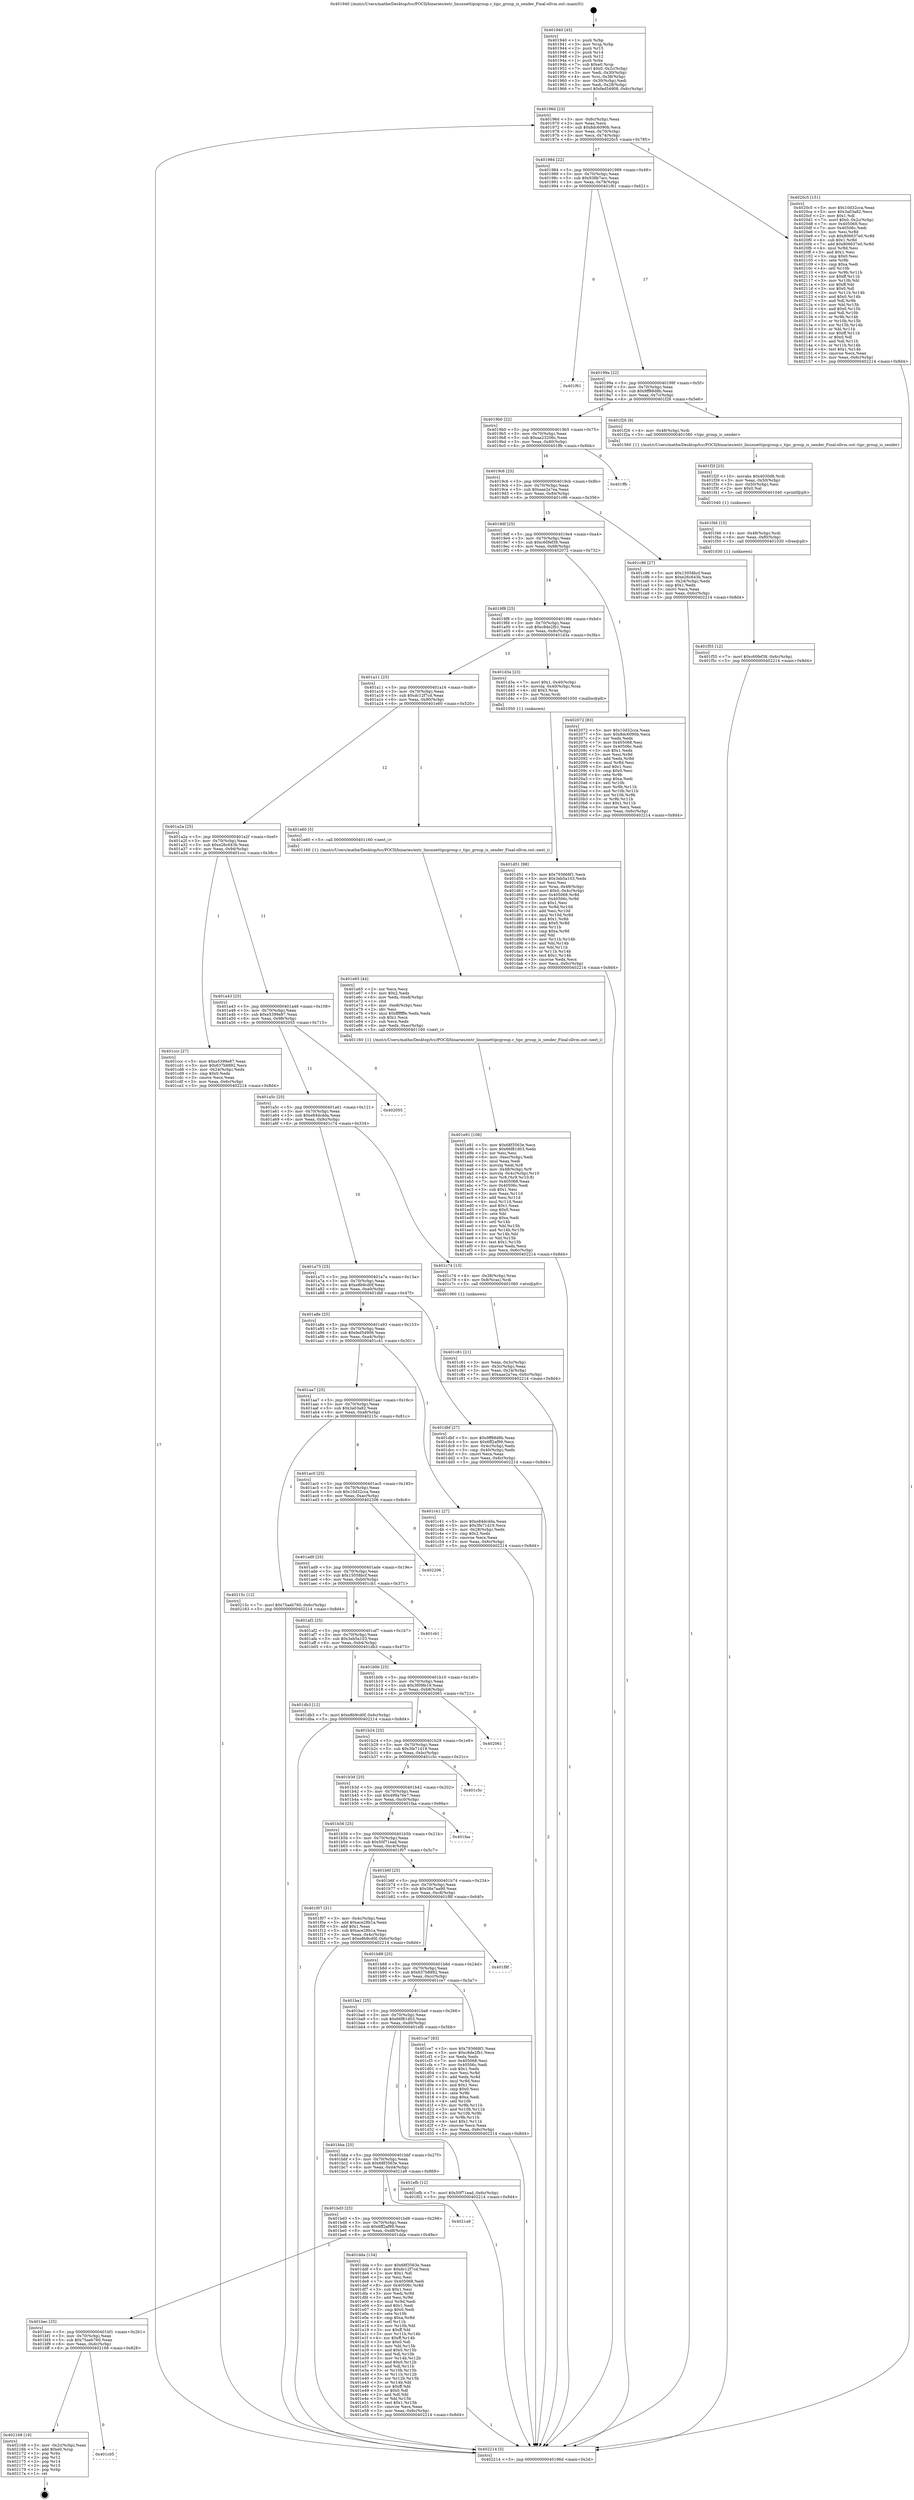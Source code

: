 digraph "0x401940" {
  label = "0x401940 (/mnt/c/Users/mathe/Desktop/tcc/POCII/binaries/extr_linuxnettipcgroup.c_tipc_group_is_sender_Final-ollvm.out::main(0))"
  labelloc = "t"
  node[shape=record]

  Entry [label="",width=0.3,height=0.3,shape=circle,fillcolor=black,style=filled]
  "0x40196d" [label="{
     0x40196d [23]\l
     | [instrs]\l
     &nbsp;&nbsp;0x40196d \<+3\>: mov -0x6c(%rbp),%eax\l
     &nbsp;&nbsp;0x401970 \<+2\>: mov %eax,%ecx\l
     &nbsp;&nbsp;0x401972 \<+6\>: sub $0x8dc6090b,%ecx\l
     &nbsp;&nbsp;0x401978 \<+3\>: mov %eax,-0x70(%rbp)\l
     &nbsp;&nbsp;0x40197b \<+3\>: mov %ecx,-0x74(%rbp)\l
     &nbsp;&nbsp;0x40197e \<+6\>: je 00000000004020c5 \<main+0x785\>\l
  }"]
  "0x4020c5" [label="{
     0x4020c5 [151]\l
     | [instrs]\l
     &nbsp;&nbsp;0x4020c5 \<+5\>: mov $0x10d32cca,%eax\l
     &nbsp;&nbsp;0x4020ca \<+5\>: mov $0x3a03a82,%ecx\l
     &nbsp;&nbsp;0x4020cf \<+2\>: mov $0x1,%dl\l
     &nbsp;&nbsp;0x4020d1 \<+7\>: movl $0x0,-0x2c(%rbp)\l
     &nbsp;&nbsp;0x4020d8 \<+7\>: mov 0x405068,%esi\l
     &nbsp;&nbsp;0x4020df \<+7\>: mov 0x40506c,%edi\l
     &nbsp;&nbsp;0x4020e6 \<+3\>: mov %esi,%r8d\l
     &nbsp;&nbsp;0x4020e9 \<+7\>: sub $0x806637e0,%r8d\l
     &nbsp;&nbsp;0x4020f0 \<+4\>: sub $0x1,%r8d\l
     &nbsp;&nbsp;0x4020f4 \<+7\>: add $0x806637e0,%r8d\l
     &nbsp;&nbsp;0x4020fb \<+4\>: imul %r8d,%esi\l
     &nbsp;&nbsp;0x4020ff \<+3\>: and $0x1,%esi\l
     &nbsp;&nbsp;0x402102 \<+3\>: cmp $0x0,%esi\l
     &nbsp;&nbsp;0x402105 \<+4\>: sete %r9b\l
     &nbsp;&nbsp;0x402109 \<+3\>: cmp $0xa,%edi\l
     &nbsp;&nbsp;0x40210c \<+4\>: setl %r10b\l
     &nbsp;&nbsp;0x402110 \<+3\>: mov %r9b,%r11b\l
     &nbsp;&nbsp;0x402113 \<+4\>: xor $0xff,%r11b\l
     &nbsp;&nbsp;0x402117 \<+3\>: mov %r10b,%bl\l
     &nbsp;&nbsp;0x40211a \<+3\>: xor $0xff,%bl\l
     &nbsp;&nbsp;0x40211d \<+3\>: xor $0x0,%dl\l
     &nbsp;&nbsp;0x402120 \<+3\>: mov %r11b,%r14b\l
     &nbsp;&nbsp;0x402123 \<+4\>: and $0x0,%r14b\l
     &nbsp;&nbsp;0x402127 \<+3\>: and %dl,%r9b\l
     &nbsp;&nbsp;0x40212a \<+3\>: mov %bl,%r15b\l
     &nbsp;&nbsp;0x40212d \<+4\>: and $0x0,%r15b\l
     &nbsp;&nbsp;0x402131 \<+3\>: and %dl,%r10b\l
     &nbsp;&nbsp;0x402134 \<+3\>: or %r9b,%r14b\l
     &nbsp;&nbsp;0x402137 \<+3\>: or %r10b,%r15b\l
     &nbsp;&nbsp;0x40213a \<+3\>: xor %r15b,%r14b\l
     &nbsp;&nbsp;0x40213d \<+3\>: or %bl,%r11b\l
     &nbsp;&nbsp;0x402140 \<+4\>: xor $0xff,%r11b\l
     &nbsp;&nbsp;0x402144 \<+3\>: or $0x0,%dl\l
     &nbsp;&nbsp;0x402147 \<+3\>: and %dl,%r11b\l
     &nbsp;&nbsp;0x40214a \<+3\>: or %r11b,%r14b\l
     &nbsp;&nbsp;0x40214d \<+4\>: test $0x1,%r14b\l
     &nbsp;&nbsp;0x402151 \<+3\>: cmovne %ecx,%eax\l
     &nbsp;&nbsp;0x402154 \<+3\>: mov %eax,-0x6c(%rbp)\l
     &nbsp;&nbsp;0x402157 \<+5\>: jmp 0000000000402214 \<main+0x8d4\>\l
  }"]
  "0x401984" [label="{
     0x401984 [22]\l
     | [instrs]\l
     &nbsp;&nbsp;0x401984 \<+5\>: jmp 0000000000401989 \<main+0x49\>\l
     &nbsp;&nbsp;0x401989 \<+3\>: mov -0x70(%rbp),%eax\l
     &nbsp;&nbsp;0x40198c \<+5\>: sub $0x938b7acc,%eax\l
     &nbsp;&nbsp;0x401991 \<+3\>: mov %eax,-0x78(%rbp)\l
     &nbsp;&nbsp;0x401994 \<+6\>: je 0000000000401f61 \<main+0x621\>\l
  }"]
  Exit [label="",width=0.3,height=0.3,shape=circle,fillcolor=black,style=filled,peripheries=2]
  "0x401f61" [label="{
     0x401f61\l
  }", style=dashed]
  "0x40199a" [label="{
     0x40199a [22]\l
     | [instrs]\l
     &nbsp;&nbsp;0x40199a \<+5\>: jmp 000000000040199f \<main+0x5f\>\l
     &nbsp;&nbsp;0x40199f \<+3\>: mov -0x70(%rbp),%eax\l
     &nbsp;&nbsp;0x4019a2 \<+5\>: sub $0x9ff88d8b,%eax\l
     &nbsp;&nbsp;0x4019a7 \<+3\>: mov %eax,-0x7c(%rbp)\l
     &nbsp;&nbsp;0x4019aa \<+6\>: je 0000000000401f26 \<main+0x5e6\>\l
  }"]
  "0x401c05" [label="{
     0x401c05\l
  }", style=dashed]
  "0x401f26" [label="{
     0x401f26 [9]\l
     | [instrs]\l
     &nbsp;&nbsp;0x401f26 \<+4\>: mov -0x48(%rbp),%rdi\l
     &nbsp;&nbsp;0x401f2a \<+5\>: call 0000000000401560 \<tipc_group_is_sender\>\l
     | [calls]\l
     &nbsp;&nbsp;0x401560 \{1\} (/mnt/c/Users/mathe/Desktop/tcc/POCII/binaries/extr_linuxnettipcgroup.c_tipc_group_is_sender_Final-ollvm.out::tipc_group_is_sender)\l
  }"]
  "0x4019b0" [label="{
     0x4019b0 [22]\l
     | [instrs]\l
     &nbsp;&nbsp;0x4019b0 \<+5\>: jmp 00000000004019b5 \<main+0x75\>\l
     &nbsp;&nbsp;0x4019b5 \<+3\>: mov -0x70(%rbp),%eax\l
     &nbsp;&nbsp;0x4019b8 \<+5\>: sub $0xaa23206c,%eax\l
     &nbsp;&nbsp;0x4019bd \<+3\>: mov %eax,-0x80(%rbp)\l
     &nbsp;&nbsp;0x4019c0 \<+6\>: je 0000000000401ffb \<main+0x6bb\>\l
  }"]
  "0x402168" [label="{
     0x402168 [19]\l
     | [instrs]\l
     &nbsp;&nbsp;0x402168 \<+3\>: mov -0x2c(%rbp),%eax\l
     &nbsp;&nbsp;0x40216b \<+7\>: add $0xe0,%rsp\l
     &nbsp;&nbsp;0x402172 \<+1\>: pop %rbx\l
     &nbsp;&nbsp;0x402173 \<+2\>: pop %r12\l
     &nbsp;&nbsp;0x402175 \<+2\>: pop %r14\l
     &nbsp;&nbsp;0x402177 \<+2\>: pop %r15\l
     &nbsp;&nbsp;0x402179 \<+1\>: pop %rbp\l
     &nbsp;&nbsp;0x40217a \<+1\>: ret\l
  }"]
  "0x401ffb" [label="{
     0x401ffb\l
  }", style=dashed]
  "0x4019c6" [label="{
     0x4019c6 [25]\l
     | [instrs]\l
     &nbsp;&nbsp;0x4019c6 \<+5\>: jmp 00000000004019cb \<main+0x8b\>\l
     &nbsp;&nbsp;0x4019cb \<+3\>: mov -0x70(%rbp),%eax\l
     &nbsp;&nbsp;0x4019ce \<+5\>: sub $0xaae2a7ea,%eax\l
     &nbsp;&nbsp;0x4019d3 \<+6\>: mov %eax,-0x84(%rbp)\l
     &nbsp;&nbsp;0x4019d9 \<+6\>: je 0000000000401c96 \<main+0x356\>\l
  }"]
  "0x401f55" [label="{
     0x401f55 [12]\l
     | [instrs]\l
     &nbsp;&nbsp;0x401f55 \<+7\>: movl $0xc60fef38,-0x6c(%rbp)\l
     &nbsp;&nbsp;0x401f5c \<+5\>: jmp 0000000000402214 \<main+0x8d4\>\l
  }"]
  "0x401c96" [label="{
     0x401c96 [27]\l
     | [instrs]\l
     &nbsp;&nbsp;0x401c96 \<+5\>: mov $0x15058bcf,%eax\l
     &nbsp;&nbsp;0x401c9b \<+5\>: mov $0xe26c643b,%ecx\l
     &nbsp;&nbsp;0x401ca0 \<+3\>: mov -0x24(%rbp),%edx\l
     &nbsp;&nbsp;0x401ca3 \<+3\>: cmp $0x1,%edx\l
     &nbsp;&nbsp;0x401ca6 \<+3\>: cmovl %ecx,%eax\l
     &nbsp;&nbsp;0x401ca9 \<+3\>: mov %eax,-0x6c(%rbp)\l
     &nbsp;&nbsp;0x401cac \<+5\>: jmp 0000000000402214 \<main+0x8d4\>\l
  }"]
  "0x4019df" [label="{
     0x4019df [25]\l
     | [instrs]\l
     &nbsp;&nbsp;0x4019df \<+5\>: jmp 00000000004019e4 \<main+0xa4\>\l
     &nbsp;&nbsp;0x4019e4 \<+3\>: mov -0x70(%rbp),%eax\l
     &nbsp;&nbsp;0x4019e7 \<+5\>: sub $0xc60fef38,%eax\l
     &nbsp;&nbsp;0x4019ec \<+6\>: mov %eax,-0x88(%rbp)\l
     &nbsp;&nbsp;0x4019f2 \<+6\>: je 0000000000402072 \<main+0x732\>\l
  }"]
  "0x401f46" [label="{
     0x401f46 [15]\l
     | [instrs]\l
     &nbsp;&nbsp;0x401f46 \<+4\>: mov -0x48(%rbp),%rdi\l
     &nbsp;&nbsp;0x401f4a \<+6\>: mov %eax,-0xf0(%rbp)\l
     &nbsp;&nbsp;0x401f50 \<+5\>: call 0000000000401030 \<free@plt\>\l
     | [calls]\l
     &nbsp;&nbsp;0x401030 \{1\} (unknown)\l
  }"]
  "0x402072" [label="{
     0x402072 [83]\l
     | [instrs]\l
     &nbsp;&nbsp;0x402072 \<+5\>: mov $0x10d32cca,%eax\l
     &nbsp;&nbsp;0x402077 \<+5\>: mov $0x8dc6090b,%ecx\l
     &nbsp;&nbsp;0x40207c \<+2\>: xor %edx,%edx\l
     &nbsp;&nbsp;0x40207e \<+7\>: mov 0x405068,%esi\l
     &nbsp;&nbsp;0x402085 \<+7\>: mov 0x40506c,%edi\l
     &nbsp;&nbsp;0x40208c \<+3\>: sub $0x1,%edx\l
     &nbsp;&nbsp;0x40208f \<+3\>: mov %esi,%r8d\l
     &nbsp;&nbsp;0x402092 \<+3\>: add %edx,%r8d\l
     &nbsp;&nbsp;0x402095 \<+4\>: imul %r8d,%esi\l
     &nbsp;&nbsp;0x402099 \<+3\>: and $0x1,%esi\l
     &nbsp;&nbsp;0x40209c \<+3\>: cmp $0x0,%esi\l
     &nbsp;&nbsp;0x40209f \<+4\>: sete %r9b\l
     &nbsp;&nbsp;0x4020a3 \<+3\>: cmp $0xa,%edi\l
     &nbsp;&nbsp;0x4020a6 \<+4\>: setl %r10b\l
     &nbsp;&nbsp;0x4020aa \<+3\>: mov %r9b,%r11b\l
     &nbsp;&nbsp;0x4020ad \<+3\>: and %r10b,%r11b\l
     &nbsp;&nbsp;0x4020b0 \<+3\>: xor %r10b,%r9b\l
     &nbsp;&nbsp;0x4020b3 \<+3\>: or %r9b,%r11b\l
     &nbsp;&nbsp;0x4020b6 \<+4\>: test $0x1,%r11b\l
     &nbsp;&nbsp;0x4020ba \<+3\>: cmovne %ecx,%eax\l
     &nbsp;&nbsp;0x4020bd \<+3\>: mov %eax,-0x6c(%rbp)\l
     &nbsp;&nbsp;0x4020c0 \<+5\>: jmp 0000000000402214 \<main+0x8d4\>\l
  }"]
  "0x4019f8" [label="{
     0x4019f8 [25]\l
     | [instrs]\l
     &nbsp;&nbsp;0x4019f8 \<+5\>: jmp 00000000004019fd \<main+0xbd\>\l
     &nbsp;&nbsp;0x4019fd \<+3\>: mov -0x70(%rbp),%eax\l
     &nbsp;&nbsp;0x401a00 \<+5\>: sub $0xc8de2fb1,%eax\l
     &nbsp;&nbsp;0x401a05 \<+6\>: mov %eax,-0x8c(%rbp)\l
     &nbsp;&nbsp;0x401a0b \<+6\>: je 0000000000401d3a \<main+0x3fa\>\l
  }"]
  "0x401f2f" [label="{
     0x401f2f [23]\l
     | [instrs]\l
     &nbsp;&nbsp;0x401f2f \<+10\>: movabs $0x4030d6,%rdi\l
     &nbsp;&nbsp;0x401f39 \<+3\>: mov %eax,-0x50(%rbp)\l
     &nbsp;&nbsp;0x401f3c \<+3\>: mov -0x50(%rbp),%esi\l
     &nbsp;&nbsp;0x401f3f \<+2\>: mov $0x0,%al\l
     &nbsp;&nbsp;0x401f41 \<+5\>: call 0000000000401040 \<printf@plt\>\l
     | [calls]\l
     &nbsp;&nbsp;0x401040 \{1\} (unknown)\l
  }"]
  "0x401d3a" [label="{
     0x401d3a [23]\l
     | [instrs]\l
     &nbsp;&nbsp;0x401d3a \<+7\>: movl $0x1,-0x40(%rbp)\l
     &nbsp;&nbsp;0x401d41 \<+4\>: movslq -0x40(%rbp),%rax\l
     &nbsp;&nbsp;0x401d45 \<+4\>: shl $0x3,%rax\l
     &nbsp;&nbsp;0x401d49 \<+3\>: mov %rax,%rdi\l
     &nbsp;&nbsp;0x401d4c \<+5\>: call 0000000000401050 \<malloc@plt\>\l
     | [calls]\l
     &nbsp;&nbsp;0x401050 \{1\} (unknown)\l
  }"]
  "0x401a11" [label="{
     0x401a11 [25]\l
     | [instrs]\l
     &nbsp;&nbsp;0x401a11 \<+5\>: jmp 0000000000401a16 \<main+0xd6\>\l
     &nbsp;&nbsp;0x401a16 \<+3\>: mov -0x70(%rbp),%eax\l
     &nbsp;&nbsp;0x401a19 \<+5\>: sub $0xdc12f7cd,%eax\l
     &nbsp;&nbsp;0x401a1e \<+6\>: mov %eax,-0x90(%rbp)\l
     &nbsp;&nbsp;0x401a24 \<+6\>: je 0000000000401e60 \<main+0x520\>\l
  }"]
  "0x401e91" [label="{
     0x401e91 [106]\l
     | [instrs]\l
     &nbsp;&nbsp;0x401e91 \<+5\>: mov $0x68f3563e,%ecx\l
     &nbsp;&nbsp;0x401e96 \<+5\>: mov $0x66f81d03,%edx\l
     &nbsp;&nbsp;0x401e9b \<+2\>: xor %esi,%esi\l
     &nbsp;&nbsp;0x401e9d \<+6\>: mov -0xec(%rbp),%edi\l
     &nbsp;&nbsp;0x401ea3 \<+3\>: imul %eax,%edi\l
     &nbsp;&nbsp;0x401ea6 \<+3\>: movslq %edi,%r8\l
     &nbsp;&nbsp;0x401ea9 \<+4\>: mov -0x48(%rbp),%r9\l
     &nbsp;&nbsp;0x401ead \<+4\>: movslq -0x4c(%rbp),%r10\l
     &nbsp;&nbsp;0x401eb1 \<+4\>: mov %r8,(%r9,%r10,8)\l
     &nbsp;&nbsp;0x401eb5 \<+7\>: mov 0x405068,%eax\l
     &nbsp;&nbsp;0x401ebc \<+7\>: mov 0x40506c,%edi\l
     &nbsp;&nbsp;0x401ec3 \<+3\>: sub $0x1,%esi\l
     &nbsp;&nbsp;0x401ec6 \<+3\>: mov %eax,%r11d\l
     &nbsp;&nbsp;0x401ec9 \<+3\>: add %esi,%r11d\l
     &nbsp;&nbsp;0x401ecc \<+4\>: imul %r11d,%eax\l
     &nbsp;&nbsp;0x401ed0 \<+3\>: and $0x1,%eax\l
     &nbsp;&nbsp;0x401ed3 \<+3\>: cmp $0x0,%eax\l
     &nbsp;&nbsp;0x401ed6 \<+3\>: sete %bl\l
     &nbsp;&nbsp;0x401ed9 \<+3\>: cmp $0xa,%edi\l
     &nbsp;&nbsp;0x401edc \<+4\>: setl %r14b\l
     &nbsp;&nbsp;0x401ee0 \<+3\>: mov %bl,%r15b\l
     &nbsp;&nbsp;0x401ee3 \<+3\>: and %r14b,%r15b\l
     &nbsp;&nbsp;0x401ee6 \<+3\>: xor %r14b,%bl\l
     &nbsp;&nbsp;0x401ee9 \<+3\>: or %bl,%r15b\l
     &nbsp;&nbsp;0x401eec \<+4\>: test $0x1,%r15b\l
     &nbsp;&nbsp;0x401ef0 \<+3\>: cmovne %edx,%ecx\l
     &nbsp;&nbsp;0x401ef3 \<+3\>: mov %ecx,-0x6c(%rbp)\l
     &nbsp;&nbsp;0x401ef6 \<+5\>: jmp 0000000000402214 \<main+0x8d4\>\l
  }"]
  "0x401e60" [label="{
     0x401e60 [5]\l
     | [instrs]\l
     &nbsp;&nbsp;0x401e60 \<+5\>: call 0000000000401160 \<next_i\>\l
     | [calls]\l
     &nbsp;&nbsp;0x401160 \{1\} (/mnt/c/Users/mathe/Desktop/tcc/POCII/binaries/extr_linuxnettipcgroup.c_tipc_group_is_sender_Final-ollvm.out::next_i)\l
  }"]
  "0x401a2a" [label="{
     0x401a2a [25]\l
     | [instrs]\l
     &nbsp;&nbsp;0x401a2a \<+5\>: jmp 0000000000401a2f \<main+0xef\>\l
     &nbsp;&nbsp;0x401a2f \<+3\>: mov -0x70(%rbp),%eax\l
     &nbsp;&nbsp;0x401a32 \<+5\>: sub $0xe26c643b,%eax\l
     &nbsp;&nbsp;0x401a37 \<+6\>: mov %eax,-0x94(%rbp)\l
     &nbsp;&nbsp;0x401a3d \<+6\>: je 0000000000401ccc \<main+0x38c\>\l
  }"]
  "0x401e65" [label="{
     0x401e65 [44]\l
     | [instrs]\l
     &nbsp;&nbsp;0x401e65 \<+2\>: xor %ecx,%ecx\l
     &nbsp;&nbsp;0x401e67 \<+5\>: mov $0x2,%edx\l
     &nbsp;&nbsp;0x401e6c \<+6\>: mov %edx,-0xe8(%rbp)\l
     &nbsp;&nbsp;0x401e72 \<+1\>: cltd\l
     &nbsp;&nbsp;0x401e73 \<+6\>: mov -0xe8(%rbp),%esi\l
     &nbsp;&nbsp;0x401e79 \<+2\>: idiv %esi\l
     &nbsp;&nbsp;0x401e7b \<+6\>: imul $0xfffffffe,%edx,%edx\l
     &nbsp;&nbsp;0x401e81 \<+3\>: sub $0x1,%ecx\l
     &nbsp;&nbsp;0x401e84 \<+2\>: sub %ecx,%edx\l
     &nbsp;&nbsp;0x401e86 \<+6\>: mov %edx,-0xec(%rbp)\l
     &nbsp;&nbsp;0x401e8c \<+5\>: call 0000000000401160 \<next_i\>\l
     | [calls]\l
     &nbsp;&nbsp;0x401160 \{1\} (/mnt/c/Users/mathe/Desktop/tcc/POCII/binaries/extr_linuxnettipcgroup.c_tipc_group_is_sender_Final-ollvm.out::next_i)\l
  }"]
  "0x401ccc" [label="{
     0x401ccc [27]\l
     | [instrs]\l
     &nbsp;&nbsp;0x401ccc \<+5\>: mov $0xe5399e87,%eax\l
     &nbsp;&nbsp;0x401cd1 \<+5\>: mov $0x637b8892,%ecx\l
     &nbsp;&nbsp;0x401cd6 \<+3\>: mov -0x24(%rbp),%edx\l
     &nbsp;&nbsp;0x401cd9 \<+3\>: cmp $0x0,%edx\l
     &nbsp;&nbsp;0x401cdc \<+3\>: cmove %ecx,%eax\l
     &nbsp;&nbsp;0x401cdf \<+3\>: mov %eax,-0x6c(%rbp)\l
     &nbsp;&nbsp;0x401ce2 \<+5\>: jmp 0000000000402214 \<main+0x8d4\>\l
  }"]
  "0x401a43" [label="{
     0x401a43 [25]\l
     | [instrs]\l
     &nbsp;&nbsp;0x401a43 \<+5\>: jmp 0000000000401a48 \<main+0x108\>\l
     &nbsp;&nbsp;0x401a48 \<+3\>: mov -0x70(%rbp),%eax\l
     &nbsp;&nbsp;0x401a4b \<+5\>: sub $0xe5399e87,%eax\l
     &nbsp;&nbsp;0x401a50 \<+6\>: mov %eax,-0x98(%rbp)\l
     &nbsp;&nbsp;0x401a56 \<+6\>: je 0000000000402055 \<main+0x715\>\l
  }"]
  "0x401bec" [label="{
     0x401bec [25]\l
     | [instrs]\l
     &nbsp;&nbsp;0x401bec \<+5\>: jmp 0000000000401bf1 \<main+0x2b1\>\l
     &nbsp;&nbsp;0x401bf1 \<+3\>: mov -0x70(%rbp),%eax\l
     &nbsp;&nbsp;0x401bf4 \<+5\>: sub $0x75aeb760,%eax\l
     &nbsp;&nbsp;0x401bf9 \<+6\>: mov %eax,-0xdc(%rbp)\l
     &nbsp;&nbsp;0x401bff \<+6\>: je 0000000000402168 \<main+0x828\>\l
  }"]
  "0x402055" [label="{
     0x402055\l
  }", style=dashed]
  "0x401a5c" [label="{
     0x401a5c [25]\l
     | [instrs]\l
     &nbsp;&nbsp;0x401a5c \<+5\>: jmp 0000000000401a61 \<main+0x121\>\l
     &nbsp;&nbsp;0x401a61 \<+3\>: mov -0x70(%rbp),%eax\l
     &nbsp;&nbsp;0x401a64 \<+5\>: sub $0xe84dcdda,%eax\l
     &nbsp;&nbsp;0x401a69 \<+6\>: mov %eax,-0x9c(%rbp)\l
     &nbsp;&nbsp;0x401a6f \<+6\>: je 0000000000401c74 \<main+0x334\>\l
  }"]
  "0x401dda" [label="{
     0x401dda [134]\l
     | [instrs]\l
     &nbsp;&nbsp;0x401dda \<+5\>: mov $0x68f3563e,%eax\l
     &nbsp;&nbsp;0x401ddf \<+5\>: mov $0xdc12f7cd,%ecx\l
     &nbsp;&nbsp;0x401de4 \<+2\>: mov $0x1,%dl\l
     &nbsp;&nbsp;0x401de6 \<+2\>: xor %esi,%esi\l
     &nbsp;&nbsp;0x401de8 \<+7\>: mov 0x405068,%edi\l
     &nbsp;&nbsp;0x401def \<+8\>: mov 0x40506c,%r8d\l
     &nbsp;&nbsp;0x401df7 \<+3\>: sub $0x1,%esi\l
     &nbsp;&nbsp;0x401dfa \<+3\>: mov %edi,%r9d\l
     &nbsp;&nbsp;0x401dfd \<+3\>: add %esi,%r9d\l
     &nbsp;&nbsp;0x401e00 \<+4\>: imul %r9d,%edi\l
     &nbsp;&nbsp;0x401e04 \<+3\>: and $0x1,%edi\l
     &nbsp;&nbsp;0x401e07 \<+3\>: cmp $0x0,%edi\l
     &nbsp;&nbsp;0x401e0a \<+4\>: sete %r10b\l
     &nbsp;&nbsp;0x401e0e \<+4\>: cmp $0xa,%r8d\l
     &nbsp;&nbsp;0x401e12 \<+4\>: setl %r11b\l
     &nbsp;&nbsp;0x401e16 \<+3\>: mov %r10b,%bl\l
     &nbsp;&nbsp;0x401e19 \<+3\>: xor $0xff,%bl\l
     &nbsp;&nbsp;0x401e1c \<+3\>: mov %r11b,%r14b\l
     &nbsp;&nbsp;0x401e1f \<+4\>: xor $0xff,%r14b\l
     &nbsp;&nbsp;0x401e23 \<+3\>: xor $0x0,%dl\l
     &nbsp;&nbsp;0x401e26 \<+3\>: mov %bl,%r15b\l
     &nbsp;&nbsp;0x401e29 \<+4\>: and $0x0,%r15b\l
     &nbsp;&nbsp;0x401e2d \<+3\>: and %dl,%r10b\l
     &nbsp;&nbsp;0x401e30 \<+3\>: mov %r14b,%r12b\l
     &nbsp;&nbsp;0x401e33 \<+4\>: and $0x0,%r12b\l
     &nbsp;&nbsp;0x401e37 \<+3\>: and %dl,%r11b\l
     &nbsp;&nbsp;0x401e3a \<+3\>: or %r10b,%r15b\l
     &nbsp;&nbsp;0x401e3d \<+3\>: or %r11b,%r12b\l
     &nbsp;&nbsp;0x401e40 \<+3\>: xor %r12b,%r15b\l
     &nbsp;&nbsp;0x401e43 \<+3\>: or %r14b,%bl\l
     &nbsp;&nbsp;0x401e46 \<+3\>: xor $0xff,%bl\l
     &nbsp;&nbsp;0x401e49 \<+3\>: or $0x0,%dl\l
     &nbsp;&nbsp;0x401e4c \<+2\>: and %dl,%bl\l
     &nbsp;&nbsp;0x401e4e \<+3\>: or %bl,%r15b\l
     &nbsp;&nbsp;0x401e51 \<+4\>: test $0x1,%r15b\l
     &nbsp;&nbsp;0x401e55 \<+3\>: cmovne %ecx,%eax\l
     &nbsp;&nbsp;0x401e58 \<+3\>: mov %eax,-0x6c(%rbp)\l
     &nbsp;&nbsp;0x401e5b \<+5\>: jmp 0000000000402214 \<main+0x8d4\>\l
  }"]
  "0x401c74" [label="{
     0x401c74 [13]\l
     | [instrs]\l
     &nbsp;&nbsp;0x401c74 \<+4\>: mov -0x38(%rbp),%rax\l
     &nbsp;&nbsp;0x401c78 \<+4\>: mov 0x8(%rax),%rdi\l
     &nbsp;&nbsp;0x401c7c \<+5\>: call 0000000000401060 \<atoi@plt\>\l
     | [calls]\l
     &nbsp;&nbsp;0x401060 \{1\} (unknown)\l
  }"]
  "0x401a75" [label="{
     0x401a75 [25]\l
     | [instrs]\l
     &nbsp;&nbsp;0x401a75 \<+5\>: jmp 0000000000401a7a \<main+0x13a\>\l
     &nbsp;&nbsp;0x401a7a \<+3\>: mov -0x70(%rbp),%eax\l
     &nbsp;&nbsp;0x401a7d \<+5\>: sub $0xe8b9cd0f,%eax\l
     &nbsp;&nbsp;0x401a82 \<+6\>: mov %eax,-0xa0(%rbp)\l
     &nbsp;&nbsp;0x401a88 \<+6\>: je 0000000000401dbf \<main+0x47f\>\l
  }"]
  "0x401bd3" [label="{
     0x401bd3 [25]\l
     | [instrs]\l
     &nbsp;&nbsp;0x401bd3 \<+5\>: jmp 0000000000401bd8 \<main+0x298\>\l
     &nbsp;&nbsp;0x401bd8 \<+3\>: mov -0x70(%rbp),%eax\l
     &nbsp;&nbsp;0x401bdb \<+5\>: sub $0x6ff2af99,%eax\l
     &nbsp;&nbsp;0x401be0 \<+6\>: mov %eax,-0xd8(%rbp)\l
     &nbsp;&nbsp;0x401be6 \<+6\>: je 0000000000401dda \<main+0x49a\>\l
  }"]
  "0x401dbf" [label="{
     0x401dbf [27]\l
     | [instrs]\l
     &nbsp;&nbsp;0x401dbf \<+5\>: mov $0x9ff88d8b,%eax\l
     &nbsp;&nbsp;0x401dc4 \<+5\>: mov $0x6ff2af99,%ecx\l
     &nbsp;&nbsp;0x401dc9 \<+3\>: mov -0x4c(%rbp),%edx\l
     &nbsp;&nbsp;0x401dcc \<+3\>: cmp -0x40(%rbp),%edx\l
     &nbsp;&nbsp;0x401dcf \<+3\>: cmovl %ecx,%eax\l
     &nbsp;&nbsp;0x401dd2 \<+3\>: mov %eax,-0x6c(%rbp)\l
     &nbsp;&nbsp;0x401dd5 \<+5\>: jmp 0000000000402214 \<main+0x8d4\>\l
  }"]
  "0x401a8e" [label="{
     0x401a8e [25]\l
     | [instrs]\l
     &nbsp;&nbsp;0x401a8e \<+5\>: jmp 0000000000401a93 \<main+0x153\>\l
     &nbsp;&nbsp;0x401a93 \<+3\>: mov -0x70(%rbp),%eax\l
     &nbsp;&nbsp;0x401a96 \<+5\>: sub $0xfed54908,%eax\l
     &nbsp;&nbsp;0x401a9b \<+6\>: mov %eax,-0xa4(%rbp)\l
     &nbsp;&nbsp;0x401aa1 \<+6\>: je 0000000000401c41 \<main+0x301\>\l
  }"]
  "0x4021a9" [label="{
     0x4021a9\l
  }", style=dashed]
  "0x401c41" [label="{
     0x401c41 [27]\l
     | [instrs]\l
     &nbsp;&nbsp;0x401c41 \<+5\>: mov $0xe84dcdda,%eax\l
     &nbsp;&nbsp;0x401c46 \<+5\>: mov $0x3fe71d19,%ecx\l
     &nbsp;&nbsp;0x401c4b \<+3\>: mov -0x28(%rbp),%edx\l
     &nbsp;&nbsp;0x401c4e \<+3\>: cmp $0x2,%edx\l
     &nbsp;&nbsp;0x401c51 \<+3\>: cmovne %ecx,%eax\l
     &nbsp;&nbsp;0x401c54 \<+3\>: mov %eax,-0x6c(%rbp)\l
     &nbsp;&nbsp;0x401c57 \<+5\>: jmp 0000000000402214 \<main+0x8d4\>\l
  }"]
  "0x401aa7" [label="{
     0x401aa7 [25]\l
     | [instrs]\l
     &nbsp;&nbsp;0x401aa7 \<+5\>: jmp 0000000000401aac \<main+0x16c\>\l
     &nbsp;&nbsp;0x401aac \<+3\>: mov -0x70(%rbp),%eax\l
     &nbsp;&nbsp;0x401aaf \<+5\>: sub $0x3a03a82,%eax\l
     &nbsp;&nbsp;0x401ab4 \<+6\>: mov %eax,-0xa8(%rbp)\l
     &nbsp;&nbsp;0x401aba \<+6\>: je 000000000040215c \<main+0x81c\>\l
  }"]
  "0x402214" [label="{
     0x402214 [5]\l
     | [instrs]\l
     &nbsp;&nbsp;0x402214 \<+5\>: jmp 000000000040196d \<main+0x2d\>\l
  }"]
  "0x401940" [label="{
     0x401940 [45]\l
     | [instrs]\l
     &nbsp;&nbsp;0x401940 \<+1\>: push %rbp\l
     &nbsp;&nbsp;0x401941 \<+3\>: mov %rsp,%rbp\l
     &nbsp;&nbsp;0x401944 \<+2\>: push %r15\l
     &nbsp;&nbsp;0x401946 \<+2\>: push %r14\l
     &nbsp;&nbsp;0x401948 \<+2\>: push %r12\l
     &nbsp;&nbsp;0x40194a \<+1\>: push %rbx\l
     &nbsp;&nbsp;0x40194b \<+7\>: sub $0xe0,%rsp\l
     &nbsp;&nbsp;0x401952 \<+7\>: movl $0x0,-0x2c(%rbp)\l
     &nbsp;&nbsp;0x401959 \<+3\>: mov %edi,-0x30(%rbp)\l
     &nbsp;&nbsp;0x40195c \<+4\>: mov %rsi,-0x38(%rbp)\l
     &nbsp;&nbsp;0x401960 \<+3\>: mov -0x30(%rbp),%edi\l
     &nbsp;&nbsp;0x401963 \<+3\>: mov %edi,-0x28(%rbp)\l
     &nbsp;&nbsp;0x401966 \<+7\>: movl $0xfed54908,-0x6c(%rbp)\l
  }"]
  "0x401c81" [label="{
     0x401c81 [21]\l
     | [instrs]\l
     &nbsp;&nbsp;0x401c81 \<+3\>: mov %eax,-0x3c(%rbp)\l
     &nbsp;&nbsp;0x401c84 \<+3\>: mov -0x3c(%rbp),%eax\l
     &nbsp;&nbsp;0x401c87 \<+3\>: mov %eax,-0x24(%rbp)\l
     &nbsp;&nbsp;0x401c8a \<+7\>: movl $0xaae2a7ea,-0x6c(%rbp)\l
     &nbsp;&nbsp;0x401c91 \<+5\>: jmp 0000000000402214 \<main+0x8d4\>\l
  }"]
  "0x401bba" [label="{
     0x401bba [25]\l
     | [instrs]\l
     &nbsp;&nbsp;0x401bba \<+5\>: jmp 0000000000401bbf \<main+0x27f\>\l
     &nbsp;&nbsp;0x401bbf \<+3\>: mov -0x70(%rbp),%eax\l
     &nbsp;&nbsp;0x401bc2 \<+5\>: sub $0x68f3563e,%eax\l
     &nbsp;&nbsp;0x401bc7 \<+6\>: mov %eax,-0xd4(%rbp)\l
     &nbsp;&nbsp;0x401bcd \<+6\>: je 00000000004021a9 \<main+0x869\>\l
  }"]
  "0x40215c" [label="{
     0x40215c [12]\l
     | [instrs]\l
     &nbsp;&nbsp;0x40215c \<+7\>: movl $0x75aeb760,-0x6c(%rbp)\l
     &nbsp;&nbsp;0x402163 \<+5\>: jmp 0000000000402214 \<main+0x8d4\>\l
  }"]
  "0x401ac0" [label="{
     0x401ac0 [25]\l
     | [instrs]\l
     &nbsp;&nbsp;0x401ac0 \<+5\>: jmp 0000000000401ac5 \<main+0x185\>\l
     &nbsp;&nbsp;0x401ac5 \<+3\>: mov -0x70(%rbp),%eax\l
     &nbsp;&nbsp;0x401ac8 \<+5\>: sub $0x10d32cca,%eax\l
     &nbsp;&nbsp;0x401acd \<+6\>: mov %eax,-0xac(%rbp)\l
     &nbsp;&nbsp;0x401ad3 \<+6\>: je 0000000000402206 \<main+0x8c6\>\l
  }"]
  "0x401efb" [label="{
     0x401efb [12]\l
     | [instrs]\l
     &nbsp;&nbsp;0x401efb \<+7\>: movl $0x50f71ead,-0x6c(%rbp)\l
     &nbsp;&nbsp;0x401f02 \<+5\>: jmp 0000000000402214 \<main+0x8d4\>\l
  }"]
  "0x402206" [label="{
     0x402206\l
  }", style=dashed]
  "0x401ad9" [label="{
     0x401ad9 [25]\l
     | [instrs]\l
     &nbsp;&nbsp;0x401ad9 \<+5\>: jmp 0000000000401ade \<main+0x19e\>\l
     &nbsp;&nbsp;0x401ade \<+3\>: mov -0x70(%rbp),%eax\l
     &nbsp;&nbsp;0x401ae1 \<+5\>: sub $0x15058bcf,%eax\l
     &nbsp;&nbsp;0x401ae6 \<+6\>: mov %eax,-0xb0(%rbp)\l
     &nbsp;&nbsp;0x401aec \<+6\>: je 0000000000401cb1 \<main+0x371\>\l
  }"]
  "0x401d51" [label="{
     0x401d51 [98]\l
     | [instrs]\l
     &nbsp;&nbsp;0x401d51 \<+5\>: mov $0x793668f1,%ecx\l
     &nbsp;&nbsp;0x401d56 \<+5\>: mov $0x3eb5a103,%edx\l
     &nbsp;&nbsp;0x401d5b \<+2\>: xor %esi,%esi\l
     &nbsp;&nbsp;0x401d5d \<+4\>: mov %rax,-0x48(%rbp)\l
     &nbsp;&nbsp;0x401d61 \<+7\>: movl $0x0,-0x4c(%rbp)\l
     &nbsp;&nbsp;0x401d68 \<+8\>: mov 0x405068,%r8d\l
     &nbsp;&nbsp;0x401d70 \<+8\>: mov 0x40506c,%r9d\l
     &nbsp;&nbsp;0x401d78 \<+3\>: sub $0x1,%esi\l
     &nbsp;&nbsp;0x401d7b \<+3\>: mov %r8d,%r10d\l
     &nbsp;&nbsp;0x401d7e \<+3\>: add %esi,%r10d\l
     &nbsp;&nbsp;0x401d81 \<+4\>: imul %r10d,%r8d\l
     &nbsp;&nbsp;0x401d85 \<+4\>: and $0x1,%r8d\l
     &nbsp;&nbsp;0x401d89 \<+4\>: cmp $0x0,%r8d\l
     &nbsp;&nbsp;0x401d8d \<+4\>: sete %r11b\l
     &nbsp;&nbsp;0x401d91 \<+4\>: cmp $0xa,%r9d\l
     &nbsp;&nbsp;0x401d95 \<+3\>: setl %bl\l
     &nbsp;&nbsp;0x401d98 \<+3\>: mov %r11b,%r14b\l
     &nbsp;&nbsp;0x401d9b \<+3\>: and %bl,%r14b\l
     &nbsp;&nbsp;0x401d9e \<+3\>: xor %bl,%r11b\l
     &nbsp;&nbsp;0x401da1 \<+3\>: or %r11b,%r14b\l
     &nbsp;&nbsp;0x401da4 \<+4\>: test $0x1,%r14b\l
     &nbsp;&nbsp;0x401da8 \<+3\>: cmovne %edx,%ecx\l
     &nbsp;&nbsp;0x401dab \<+3\>: mov %ecx,-0x6c(%rbp)\l
     &nbsp;&nbsp;0x401dae \<+5\>: jmp 0000000000402214 \<main+0x8d4\>\l
  }"]
  "0x401cb1" [label="{
     0x401cb1\l
  }", style=dashed]
  "0x401af2" [label="{
     0x401af2 [25]\l
     | [instrs]\l
     &nbsp;&nbsp;0x401af2 \<+5\>: jmp 0000000000401af7 \<main+0x1b7\>\l
     &nbsp;&nbsp;0x401af7 \<+3\>: mov -0x70(%rbp),%eax\l
     &nbsp;&nbsp;0x401afa \<+5\>: sub $0x3eb5a103,%eax\l
     &nbsp;&nbsp;0x401aff \<+6\>: mov %eax,-0xb4(%rbp)\l
     &nbsp;&nbsp;0x401b05 \<+6\>: je 0000000000401db3 \<main+0x473\>\l
  }"]
  "0x401ba1" [label="{
     0x401ba1 [25]\l
     | [instrs]\l
     &nbsp;&nbsp;0x401ba1 \<+5\>: jmp 0000000000401ba6 \<main+0x266\>\l
     &nbsp;&nbsp;0x401ba6 \<+3\>: mov -0x70(%rbp),%eax\l
     &nbsp;&nbsp;0x401ba9 \<+5\>: sub $0x66f81d03,%eax\l
     &nbsp;&nbsp;0x401bae \<+6\>: mov %eax,-0xd0(%rbp)\l
     &nbsp;&nbsp;0x401bb4 \<+6\>: je 0000000000401efb \<main+0x5bb\>\l
  }"]
  "0x401db3" [label="{
     0x401db3 [12]\l
     | [instrs]\l
     &nbsp;&nbsp;0x401db3 \<+7\>: movl $0xe8b9cd0f,-0x6c(%rbp)\l
     &nbsp;&nbsp;0x401dba \<+5\>: jmp 0000000000402214 \<main+0x8d4\>\l
  }"]
  "0x401b0b" [label="{
     0x401b0b [25]\l
     | [instrs]\l
     &nbsp;&nbsp;0x401b0b \<+5\>: jmp 0000000000401b10 \<main+0x1d0\>\l
     &nbsp;&nbsp;0x401b10 \<+3\>: mov -0x70(%rbp),%eax\l
     &nbsp;&nbsp;0x401b13 \<+5\>: sub $0x3f09fe19,%eax\l
     &nbsp;&nbsp;0x401b18 \<+6\>: mov %eax,-0xb8(%rbp)\l
     &nbsp;&nbsp;0x401b1e \<+6\>: je 0000000000402061 \<main+0x721\>\l
  }"]
  "0x401ce7" [label="{
     0x401ce7 [83]\l
     | [instrs]\l
     &nbsp;&nbsp;0x401ce7 \<+5\>: mov $0x793668f1,%eax\l
     &nbsp;&nbsp;0x401cec \<+5\>: mov $0xc8de2fb1,%ecx\l
     &nbsp;&nbsp;0x401cf1 \<+2\>: xor %edx,%edx\l
     &nbsp;&nbsp;0x401cf3 \<+7\>: mov 0x405068,%esi\l
     &nbsp;&nbsp;0x401cfa \<+7\>: mov 0x40506c,%edi\l
     &nbsp;&nbsp;0x401d01 \<+3\>: sub $0x1,%edx\l
     &nbsp;&nbsp;0x401d04 \<+3\>: mov %esi,%r8d\l
     &nbsp;&nbsp;0x401d07 \<+3\>: add %edx,%r8d\l
     &nbsp;&nbsp;0x401d0a \<+4\>: imul %r8d,%esi\l
     &nbsp;&nbsp;0x401d0e \<+3\>: and $0x1,%esi\l
     &nbsp;&nbsp;0x401d11 \<+3\>: cmp $0x0,%esi\l
     &nbsp;&nbsp;0x401d14 \<+4\>: sete %r9b\l
     &nbsp;&nbsp;0x401d18 \<+3\>: cmp $0xa,%edi\l
     &nbsp;&nbsp;0x401d1b \<+4\>: setl %r10b\l
     &nbsp;&nbsp;0x401d1f \<+3\>: mov %r9b,%r11b\l
     &nbsp;&nbsp;0x401d22 \<+3\>: and %r10b,%r11b\l
     &nbsp;&nbsp;0x401d25 \<+3\>: xor %r10b,%r9b\l
     &nbsp;&nbsp;0x401d28 \<+3\>: or %r9b,%r11b\l
     &nbsp;&nbsp;0x401d2b \<+4\>: test $0x1,%r11b\l
     &nbsp;&nbsp;0x401d2f \<+3\>: cmovne %ecx,%eax\l
     &nbsp;&nbsp;0x401d32 \<+3\>: mov %eax,-0x6c(%rbp)\l
     &nbsp;&nbsp;0x401d35 \<+5\>: jmp 0000000000402214 \<main+0x8d4\>\l
  }"]
  "0x402061" [label="{
     0x402061\l
  }", style=dashed]
  "0x401b24" [label="{
     0x401b24 [25]\l
     | [instrs]\l
     &nbsp;&nbsp;0x401b24 \<+5\>: jmp 0000000000401b29 \<main+0x1e9\>\l
     &nbsp;&nbsp;0x401b29 \<+3\>: mov -0x70(%rbp),%eax\l
     &nbsp;&nbsp;0x401b2c \<+5\>: sub $0x3fe71d19,%eax\l
     &nbsp;&nbsp;0x401b31 \<+6\>: mov %eax,-0xbc(%rbp)\l
     &nbsp;&nbsp;0x401b37 \<+6\>: je 0000000000401c5c \<main+0x31c\>\l
  }"]
  "0x401b88" [label="{
     0x401b88 [25]\l
     | [instrs]\l
     &nbsp;&nbsp;0x401b88 \<+5\>: jmp 0000000000401b8d \<main+0x24d\>\l
     &nbsp;&nbsp;0x401b8d \<+3\>: mov -0x70(%rbp),%eax\l
     &nbsp;&nbsp;0x401b90 \<+5\>: sub $0x637b8892,%eax\l
     &nbsp;&nbsp;0x401b95 \<+6\>: mov %eax,-0xcc(%rbp)\l
     &nbsp;&nbsp;0x401b9b \<+6\>: je 0000000000401ce7 \<main+0x3a7\>\l
  }"]
  "0x401c5c" [label="{
     0x401c5c\l
  }", style=dashed]
  "0x401b3d" [label="{
     0x401b3d [25]\l
     | [instrs]\l
     &nbsp;&nbsp;0x401b3d \<+5\>: jmp 0000000000401b42 \<main+0x202\>\l
     &nbsp;&nbsp;0x401b42 \<+3\>: mov -0x70(%rbp),%eax\l
     &nbsp;&nbsp;0x401b45 \<+5\>: sub $0x499a76e7,%eax\l
     &nbsp;&nbsp;0x401b4a \<+6\>: mov %eax,-0xc0(%rbp)\l
     &nbsp;&nbsp;0x401b50 \<+6\>: je 0000000000401faa \<main+0x66a\>\l
  }"]
  "0x401f8f" [label="{
     0x401f8f\l
  }", style=dashed]
  "0x401faa" [label="{
     0x401faa\l
  }", style=dashed]
  "0x401b56" [label="{
     0x401b56 [25]\l
     | [instrs]\l
     &nbsp;&nbsp;0x401b56 \<+5\>: jmp 0000000000401b5b \<main+0x21b\>\l
     &nbsp;&nbsp;0x401b5b \<+3\>: mov -0x70(%rbp),%eax\l
     &nbsp;&nbsp;0x401b5e \<+5\>: sub $0x50f71ead,%eax\l
     &nbsp;&nbsp;0x401b63 \<+6\>: mov %eax,-0xc4(%rbp)\l
     &nbsp;&nbsp;0x401b69 \<+6\>: je 0000000000401f07 \<main+0x5c7\>\l
  }"]
  "0x401b6f" [label="{
     0x401b6f [25]\l
     | [instrs]\l
     &nbsp;&nbsp;0x401b6f \<+5\>: jmp 0000000000401b74 \<main+0x234\>\l
     &nbsp;&nbsp;0x401b74 \<+3\>: mov -0x70(%rbp),%eax\l
     &nbsp;&nbsp;0x401b77 \<+5\>: sub $0x58e7aa90,%eax\l
     &nbsp;&nbsp;0x401b7c \<+6\>: mov %eax,-0xc8(%rbp)\l
     &nbsp;&nbsp;0x401b82 \<+6\>: je 0000000000401f8f \<main+0x64f\>\l
  }"]
  "0x401f07" [label="{
     0x401f07 [31]\l
     | [instrs]\l
     &nbsp;&nbsp;0x401f07 \<+3\>: mov -0x4c(%rbp),%eax\l
     &nbsp;&nbsp;0x401f0a \<+5\>: add $0xace28b1a,%eax\l
     &nbsp;&nbsp;0x401f0f \<+3\>: add $0x1,%eax\l
     &nbsp;&nbsp;0x401f12 \<+5\>: sub $0xace28b1a,%eax\l
     &nbsp;&nbsp;0x401f17 \<+3\>: mov %eax,-0x4c(%rbp)\l
     &nbsp;&nbsp;0x401f1a \<+7\>: movl $0xe8b9cd0f,-0x6c(%rbp)\l
     &nbsp;&nbsp;0x401f21 \<+5\>: jmp 0000000000402214 \<main+0x8d4\>\l
  }"]
  Entry -> "0x401940" [label=" 1"]
  "0x40196d" -> "0x4020c5" [label=" 1"]
  "0x40196d" -> "0x401984" [label=" 17"]
  "0x402168" -> Exit [label=" 1"]
  "0x401984" -> "0x401f61" [label=" 0"]
  "0x401984" -> "0x40199a" [label=" 17"]
  "0x401bec" -> "0x401c05" [label=" 0"]
  "0x40199a" -> "0x401f26" [label=" 1"]
  "0x40199a" -> "0x4019b0" [label=" 16"]
  "0x401bec" -> "0x402168" [label=" 1"]
  "0x4019b0" -> "0x401ffb" [label=" 0"]
  "0x4019b0" -> "0x4019c6" [label=" 16"]
  "0x40215c" -> "0x402214" [label=" 1"]
  "0x4019c6" -> "0x401c96" [label=" 1"]
  "0x4019c6" -> "0x4019df" [label=" 15"]
  "0x4020c5" -> "0x402214" [label=" 1"]
  "0x4019df" -> "0x402072" [label=" 1"]
  "0x4019df" -> "0x4019f8" [label=" 14"]
  "0x402072" -> "0x402214" [label=" 1"]
  "0x4019f8" -> "0x401d3a" [label=" 1"]
  "0x4019f8" -> "0x401a11" [label=" 13"]
  "0x401f55" -> "0x402214" [label=" 1"]
  "0x401a11" -> "0x401e60" [label=" 1"]
  "0x401a11" -> "0x401a2a" [label=" 12"]
  "0x401f46" -> "0x401f55" [label=" 1"]
  "0x401a2a" -> "0x401ccc" [label=" 1"]
  "0x401a2a" -> "0x401a43" [label=" 11"]
  "0x401f2f" -> "0x401f46" [label=" 1"]
  "0x401a43" -> "0x402055" [label=" 0"]
  "0x401a43" -> "0x401a5c" [label=" 11"]
  "0x401f26" -> "0x401f2f" [label=" 1"]
  "0x401a5c" -> "0x401c74" [label=" 1"]
  "0x401a5c" -> "0x401a75" [label=" 10"]
  "0x401f07" -> "0x402214" [label=" 1"]
  "0x401a75" -> "0x401dbf" [label=" 2"]
  "0x401a75" -> "0x401a8e" [label=" 8"]
  "0x401e91" -> "0x402214" [label=" 1"]
  "0x401a8e" -> "0x401c41" [label=" 1"]
  "0x401a8e" -> "0x401aa7" [label=" 7"]
  "0x401c41" -> "0x402214" [label=" 1"]
  "0x401940" -> "0x40196d" [label=" 1"]
  "0x402214" -> "0x40196d" [label=" 17"]
  "0x401c74" -> "0x401c81" [label=" 1"]
  "0x401c81" -> "0x402214" [label=" 1"]
  "0x401c96" -> "0x402214" [label=" 1"]
  "0x401ccc" -> "0x402214" [label=" 1"]
  "0x401e65" -> "0x401e91" [label=" 1"]
  "0x401aa7" -> "0x40215c" [label=" 1"]
  "0x401aa7" -> "0x401ac0" [label=" 6"]
  "0x401dda" -> "0x402214" [label=" 1"]
  "0x401ac0" -> "0x402206" [label=" 0"]
  "0x401ac0" -> "0x401ad9" [label=" 6"]
  "0x401bd3" -> "0x401bec" [label=" 1"]
  "0x401ad9" -> "0x401cb1" [label=" 0"]
  "0x401ad9" -> "0x401af2" [label=" 6"]
  "0x401efb" -> "0x402214" [label=" 1"]
  "0x401af2" -> "0x401db3" [label=" 1"]
  "0x401af2" -> "0x401b0b" [label=" 5"]
  "0x401bba" -> "0x401bd3" [label=" 2"]
  "0x401b0b" -> "0x402061" [label=" 0"]
  "0x401b0b" -> "0x401b24" [label=" 5"]
  "0x401bba" -> "0x4021a9" [label=" 0"]
  "0x401b24" -> "0x401c5c" [label=" 0"]
  "0x401b24" -> "0x401b3d" [label=" 5"]
  "0x401ba1" -> "0x401bba" [label=" 2"]
  "0x401b3d" -> "0x401faa" [label=" 0"]
  "0x401b3d" -> "0x401b56" [label=" 5"]
  "0x401ba1" -> "0x401efb" [label=" 1"]
  "0x401b56" -> "0x401f07" [label=" 1"]
  "0x401b56" -> "0x401b6f" [label=" 4"]
  "0x401bd3" -> "0x401dda" [label=" 1"]
  "0x401b6f" -> "0x401f8f" [label=" 0"]
  "0x401b6f" -> "0x401b88" [label=" 4"]
  "0x401e60" -> "0x401e65" [label=" 1"]
  "0x401b88" -> "0x401ce7" [label=" 1"]
  "0x401b88" -> "0x401ba1" [label=" 3"]
  "0x401ce7" -> "0x402214" [label=" 1"]
  "0x401d3a" -> "0x401d51" [label=" 1"]
  "0x401d51" -> "0x402214" [label=" 1"]
  "0x401db3" -> "0x402214" [label=" 1"]
  "0x401dbf" -> "0x402214" [label=" 2"]
}
